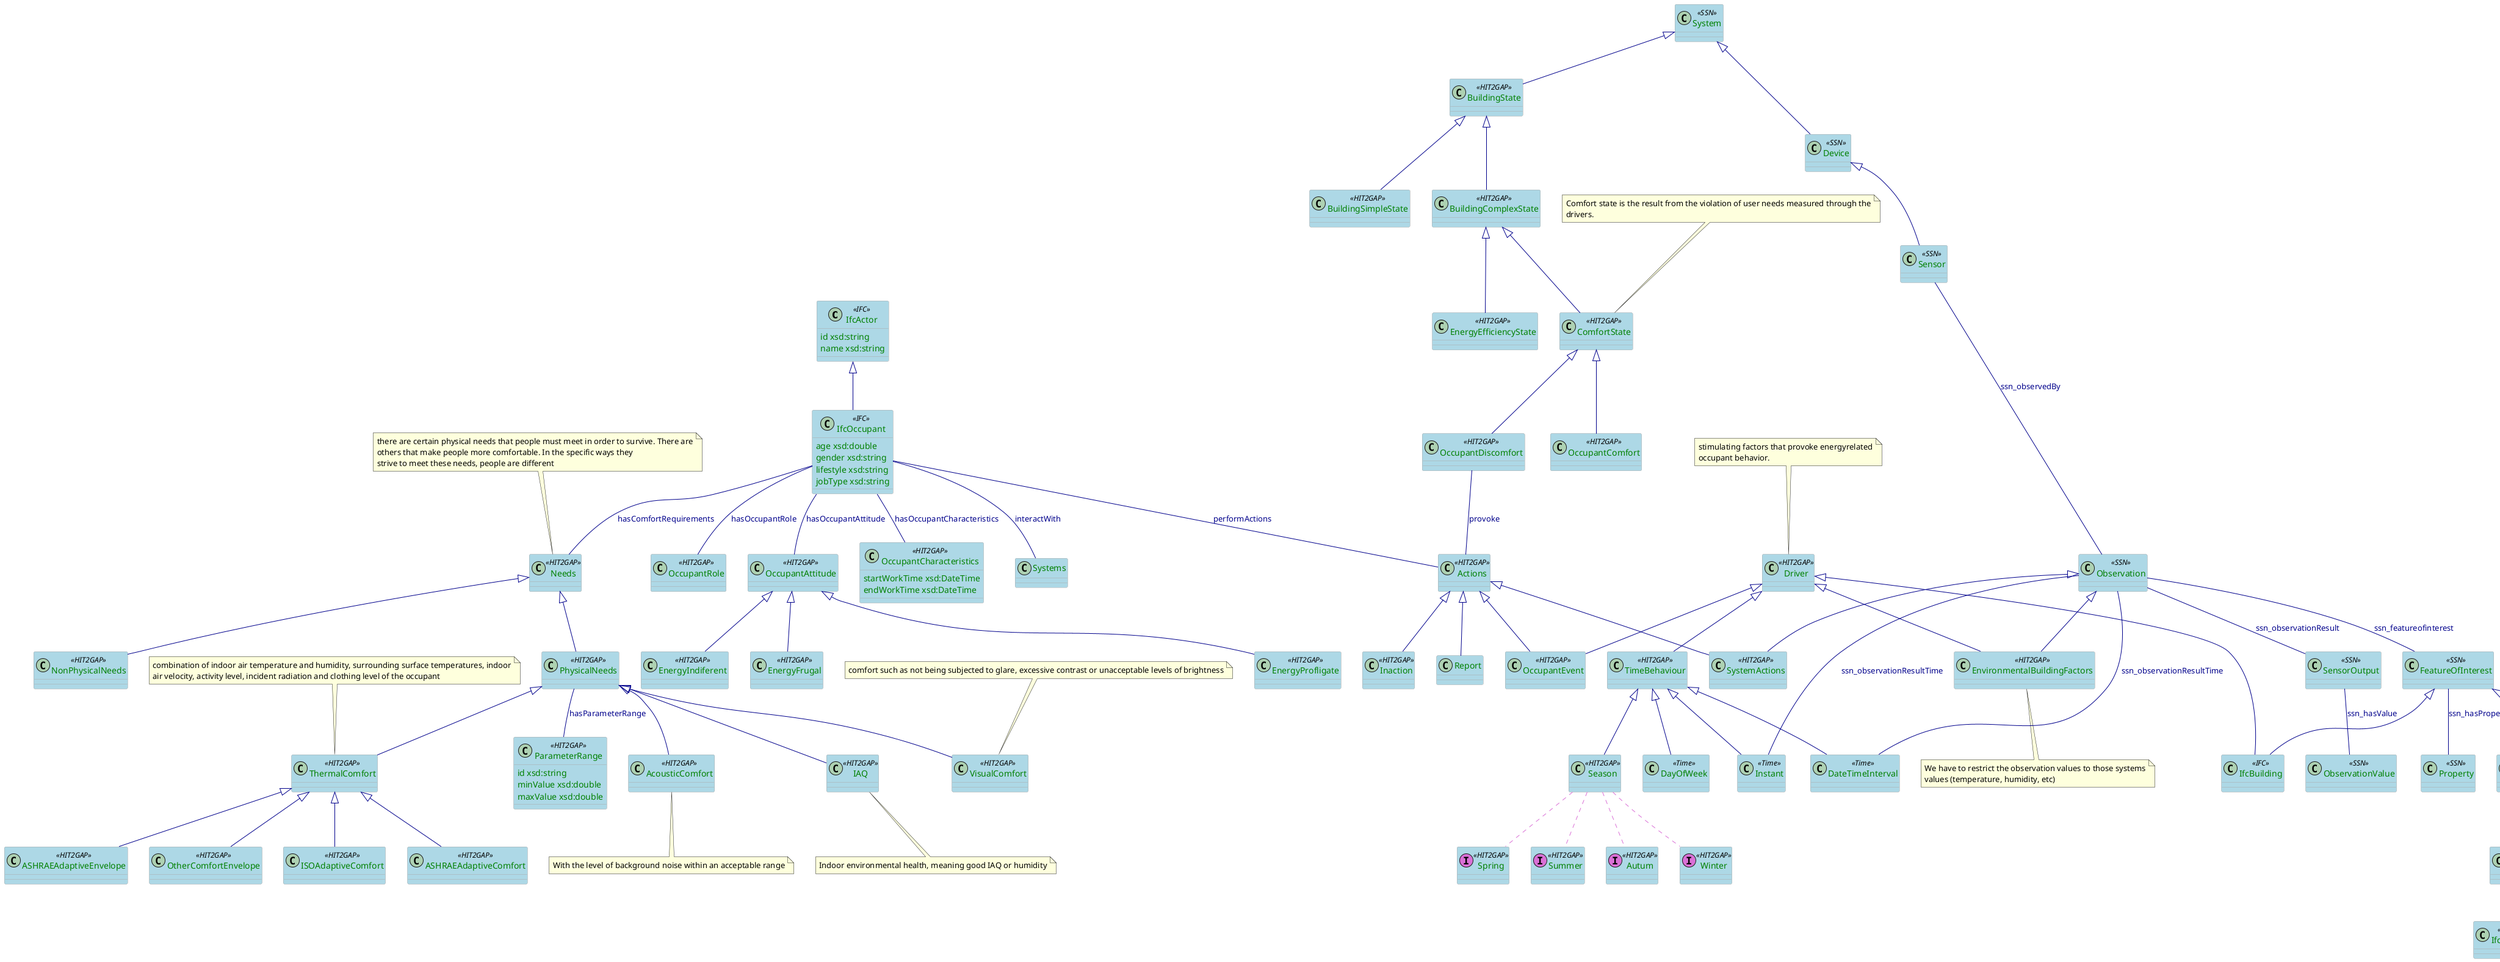@startuml

skinparam class {
  ArrowColor DarkBlue
  ArrowFontColor DarkBlue
  BackgroundColor LightBlue
  BorderColor DarkGrey
}
skinparam stereotypeCBackgroundColor Wheat
skinparam classAttributeFontColor  Green

class IfcActor <<IFC>> {
  id xsd:string
  name xsd:string
}

class IfcOccupant <<IFC>>{
  age xsd:double
  gender xsd:string
  lifestyle xsd:string
  jobType xsd:string
}

class OccupantRole <<HIT2GAP>>{

}

class IfcStructureElement <<IFC>>{

}

class FeatureOfInterest <<SSN>>{

}

class Observation <<SSN>>{

}

class Property <<SSN>> {

}

class SensorOutput <<SSN>>{

}

class ObservationValue <<SSN>>{

}


class Instant <<Time>>{

}

class DateTimeInterval <<Time>>{

}

class IfcBuilding <<IFC>>{

}

class SampledFeatues <<HIT2GAP>>{

}

class IfcZone <<IFC>>{

}

class ZoneElement <<HIT2GAP>>{

}

class Driver <<HIT2GAP>>{

}

class OccupantAttitude <<HIT2GAP>>{

}

class OccupantEvent<<HIT2GAP>>{

}

class OccupantCharacteristics <<HIT2GAP>>{
  startWorkTime xsd:DateTime
  endWorkTime xsd:DateTime
}

class EnergyFrugal <<HIT2GAP>>{

}

class EnergyProfligate <<HIT2GAP>>{

}

class EnergyIndiferent <<HIT2GAP>>{

}

class EnvironmentalBuildingFactors <<HIT2GAP>>{

}

class System <<SSN>>{

}

class BuildingState <<HIT2GAP>>{

}

class BuildingSimpleState <<HIT2GAP>>{

}

class BuildingComplexState <<HIT2GAP>>{

}

class EnergyEfficiencyState <<HIT2GAP>>{

}

class Sensor <<SSN>>{

}

class Device <<SSN>>{

}

class TimeBehaviour <<HIT2GAP>>{

}

class Season <<HIT2GAP>>{

}

class Winter <<(I,orchid) HIT2GAP>>{

}
class Spring <<(I,orchid) HIT2GAP>>{

}
class Summer <<(I,orchid) HIT2GAP>>{

}
class Autum <<(I,orchid) HIT2GAP>>{

}

class DayOfWeek <<Time>>{

}

class Needs <<HIT2GAP>>{

}

class EnergyEfficiencyState <<HIT2GAP>>{

}

class ComfortState <<HIT2GAP>>{

}

class OccupantComfort <<HIT2GAP>>{

}

class OccupantDiscomfort <<HIT2GAP>>{

}

class PhysicalNeeds <<HIT2GAP>>{

}

class ThermalComfort <<HIT2GAP>>{

}


class ISOAdaptiveComfort <<HIT2GAP>>{

}

class ASHRAEAdaptiveComfort <<HIT2GAP>>{

}

class ASHRAEAdaptiveEnvelope <<HIT2GAP>>{

}

class OtherComfortEnvelope <<HIT2GAP>>{

}

class NonPhysicalNeeds <<HIT2GAP>>{

}

class VisualComfort <<HIT2GAP>>{

}

class AcousticComfort <<HIT2GAP>>{

}

class IAQ <<HIT2GAP>>{

}

class ParameterRange <<HIT2GAP>>{
  id xsd:string
  minValue xsd:double
  maxValue xsd:double
}

class Actions <<HIT2GAP>>{

}

class SystemActions<<HIT2GAP>>{

}

class Inaction <<HIT2GAP>>{

}

note top of Driver
stimulating factors that provoke energyrelated
occupant behavior.
end note

note bottom of EnvironmentalBuildingFactors
We have to restrict the observation values to those systems
values (temperature, humidity, etc)
end note

note top of Needs
there are certain physical needs that people must meet in order to survive. There are
others that make people more comfortable. In the specific ways they
strive to meet these needs, people are different
end note

note top of ThermalComfort
combination of indoor air temperature and humidity, surrounding surface temperatures, indoor
air velocity, activity level, incident radiation and clothing level of the occupant
end note

note top of VisualComfort
comfort such as not being subjected to glare, excessive contrast or unacceptable levels of brightness
end note

note bottom of AcousticComfort
With the level of background noise within an acceptable range
end note

note bottom of IAQ
Indoor environmental health, meaning good IAQ or humidity
end note

note top of ComfortState
Comfort state is the result from the violation of user needs measured through the
drivers.
end note

IfcActor <|-- IfcOccupant
FeatureOfInterest <|-- SampledFeatues
Observation -- FeatureOfInterest: ssn_featureofinterest
Observation-- SensorOutput: ssn_observationResult
SensorOutput -- ObservationValue: ssn_hasValue
Observation -- Instant: ssn_observationResultTime
Observation -- DateTimeInterval: ssn_observationResultTime
FeatureOfInterest -- Property: ssn_hasProperty
FeatureOfInterest <|-- IfcBuilding
SampledFeatues <|-- IfcStructureElement
IfcStructureElement <|-- IfcZone
IfcStructureElement<|-- ZoneElement
System <|-- BuildingState
BuildingState <|-- BuildingSimpleState
BuildingState <|-- BuildingComplexState
BuildingComplexState <|-- EnergyEfficiencyState
BuildingComplexState <|-- ComfortState
ComfortState <|-- OccupantComfort
ComfortState <|-- OccupantDiscomfort
Driver <|-- IfcBuilding
Driver <|-- TimeBehaviour
Driver <|-- OccupantEvent
Driver <|-- EnvironmentalBuildingFactors

OccupantAttitude <|-- EnergyFrugal
OccupantAttitude <|-- EnergyProfligate
OccupantAttitude <|-- EnergyIndiferent
System <|-- Device
Device <|-- Sensor
Sensor -- Observation:ssn_observedBy
IfcOccupant -- OccupantRole: hasOccupantRole
IfcOccupant -- OccupantCharacteristics: hasOccupantCharacteristics
IfcOccupant -- OccupantAttitude: hasOccupantAttitude
IfcOccupant -- Needs: hasComfortRequirements
Observation <|-- SystemActions
Observation <|-- EnvironmentalBuildingFactors
TimeBehaviour <|-- Season
TimeBehaviour <|-- Instant
TimeBehaviour <|-- DayOfWeek
TimeBehaviour <|-- DateTimeInterval
Season ..[#orchid] Winter
Season..[#orchid] Summer
Season..[#orchid] Spring
Season..[#orchid] Autum

Needs <|-- PhysicalNeeds
PhysicalNeeds -- ParameterRange:hasParameterRange
PhysicalNeeds <|-- ThermalComfort
PhysicalNeeds<|-- VisualComfort
PhysicalNeeds <|-- AcousticComfort
PhysicalNeeds <|-- IAQ

ThermalComfort<|-- ISOAdaptiveComfort
ThermalComfort<|-- ASHRAEAdaptiveComfort
ThermalComfort<|-- ASHRAEAdaptiveEnvelope
ThermalComfort<|-- OtherComfortEnvelope

Needs <|-- NonPhysicalNeeds

OccupantDiscomfort -- Actions: provoke
IfcOccupant--Actions: performActions
IfcOccupant--Systems: interactWith

Actions <|-- SystemActions
Actions <|-- Inaction
Actions <|-- Report
Actions <|-- OccupantEvent


@enduml
